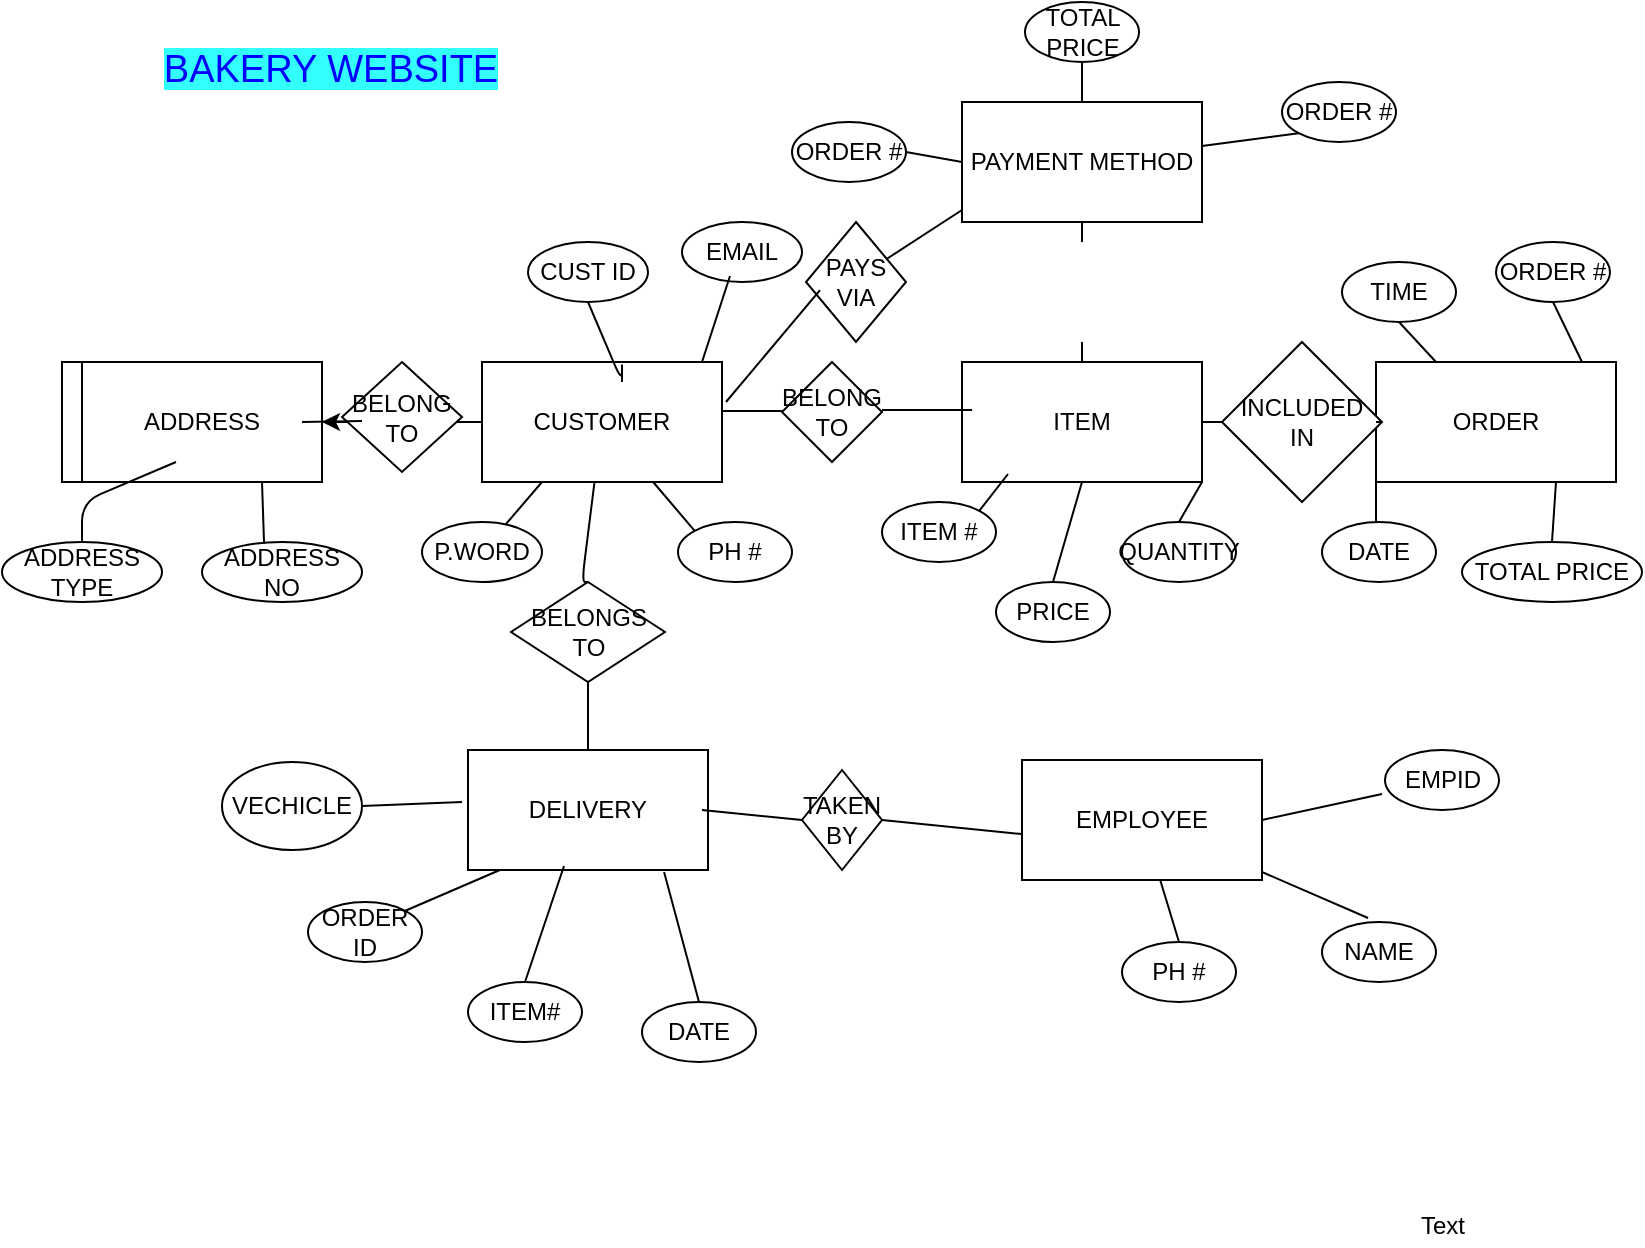 <mxfile version="12.7.9" type="github"><diagram id="C5RBs43oDa-KdzZeNtuy" name="Page-1"><mxGraphModel dx="1108" dy="433" grid="1" gridSize="10" guides="1" tooltips="1" connect="1" arrows="1" fold="1" page="0" pageScale="1" pageWidth="827" pageHeight="1169" math="0" shadow="0"><root><mxCell id="WIyWlLk6GJQsqaUBKTNV-0"/><mxCell id="WIyWlLk6GJQsqaUBKTNV-1" parent="WIyWlLk6GJQsqaUBKTNV-0"/><mxCell id="QhFR1WMacXFmvRe8H1VF-2" value="STAFF" style="rounded=0;whiteSpace=wrap;html=1;" parent="WIyWlLk6GJQsqaUBKTNV-1" vertex="1"><mxGeometry x="50" y="180" width="120" height="60" as="geometry"/></mxCell><mxCell id="QhFR1WMacXFmvRe8H1VF-28" value="" style="edgeStyle=orthogonalEdgeStyle;rounded=0;orthogonalLoop=1;jettySize=auto;html=1;" parent="WIyWlLk6GJQsqaUBKTNV-1" source="QhFR1WMacXFmvRe8H1VF-3" target="QhFR1WMacXFmvRe8H1VF-27" edge="1"><mxGeometry relative="1" as="geometry"/></mxCell><mxCell id="QhFR1WMacXFmvRe8H1VF-3" value="CUSTOMER" style="rounded=0;whiteSpace=wrap;html=1;" parent="WIyWlLk6GJQsqaUBKTNV-1" vertex="1"><mxGeometry x="260" y="180" width="120" height="60" as="geometry"/></mxCell><mxCell id="QhFR1WMacXFmvRe8H1VF-27" value="ADDRESS" style="rounded=0;whiteSpace=wrap;html=1;" parent="WIyWlLk6GJQsqaUBKTNV-1" vertex="1"><mxGeometry x="60" y="180" width="120" height="60" as="geometry"/></mxCell><mxCell id="QhFR1WMacXFmvRe8H1VF-4" value="ITEM" style="rounded=0;whiteSpace=wrap;html=1;" parent="WIyWlLk6GJQsqaUBKTNV-1" vertex="1"><mxGeometry x="500" y="180" width="120" height="60" as="geometry"/></mxCell><mxCell id="QhFR1WMacXFmvRe8H1VF-6" value="BELONG&lt;br&gt;TO" style="rhombus;whiteSpace=wrap;html=1;" parent="WIyWlLk6GJQsqaUBKTNV-1" vertex="1"><mxGeometry x="190" y="180" width="60" height="55" as="geometry"/></mxCell><mxCell id="QhFR1WMacXFmvRe8H1VF-7" value="" style="endArrow=none;html=1;" parent="WIyWlLk6GJQsqaUBKTNV-1" edge="1"><mxGeometry width="50" height="50" relative="1" as="geometry"><mxPoint x="170" y="210" as="sourcePoint"/><mxPoint x="200" y="209.5" as="targetPoint"/></mxGeometry></mxCell><mxCell id="QhFR1WMacXFmvRe8H1VF-10" value="BELONG&lt;br&gt;TO" style="rhombus;whiteSpace=wrap;html=1;" parent="WIyWlLk6GJQsqaUBKTNV-1" vertex="1"><mxGeometry x="410" y="180" width="50" height="50" as="geometry"/></mxCell><mxCell id="QhFR1WMacXFmvRe8H1VF-11" value="" style="endArrow=none;html=1;entryX=0.042;entryY=0.4;entryDx=0;entryDy=0;entryPerimeter=0;" parent="WIyWlLk6GJQsqaUBKTNV-1" target="QhFR1WMacXFmvRe8H1VF-4" edge="1"><mxGeometry width="50" height="50" relative="1" as="geometry"><mxPoint x="460" y="204" as="sourcePoint"/><mxPoint x="460" y="204.5" as="targetPoint"/></mxGeometry></mxCell><mxCell id="QhFR1WMacXFmvRe8H1VF-13" value="" style="endArrow=none;html=1;" parent="WIyWlLk6GJQsqaUBKTNV-1" edge="1"><mxGeometry width="50" height="50" relative="1" as="geometry"><mxPoint x="380" y="204.5" as="sourcePoint"/><mxPoint x="410" y="204.5" as="targetPoint"/></mxGeometry></mxCell><mxCell id="QhFR1WMacXFmvRe8H1VF-14" value="ADDRESS TYPE" style="ellipse;whiteSpace=wrap;html=1;align=center;" parent="WIyWlLk6GJQsqaUBKTNV-1" vertex="1"><mxGeometry x="20" y="270" width="80" height="30" as="geometry"/></mxCell><mxCell id="QhFR1WMacXFmvRe8H1VF-16" value="ADDRESS&lt;br&gt;NO" style="ellipse;whiteSpace=wrap;html=1;align=center;" parent="WIyWlLk6GJQsqaUBKTNV-1" vertex="1"><mxGeometry x="120" y="270" width="80" height="30" as="geometry"/></mxCell><mxCell id="QhFR1WMacXFmvRe8H1VF-17" value="P.WORD" style="ellipse;whiteSpace=wrap;html=1;align=center;" parent="WIyWlLk6GJQsqaUBKTNV-1" vertex="1"><mxGeometry x="230" y="260" width="60" height="30" as="geometry"/></mxCell><mxCell id="QhFR1WMacXFmvRe8H1VF-18" value="CUST ID" style="ellipse;whiteSpace=wrap;html=1;align=center;" parent="WIyWlLk6GJQsqaUBKTNV-1" vertex="1"><mxGeometry x="283" y="120" width="60" height="30" as="geometry"/></mxCell><mxCell id="QhFR1WMacXFmvRe8H1VF-19" value="PH #" style="ellipse;whiteSpace=wrap;html=1;align=center;" parent="WIyWlLk6GJQsqaUBKTNV-1" vertex="1"><mxGeometry x="358" y="260" width="57" height="30" as="geometry"/></mxCell><mxCell id="QhFR1WMacXFmvRe8H1VF-23" value="DELIVERY" style="rounded=0;whiteSpace=wrap;html=1;" parent="WIyWlLk6GJQsqaUBKTNV-1" vertex="1"><mxGeometry x="253" y="374" width="120" height="60" as="geometry"/></mxCell><mxCell id="QhFR1WMacXFmvRe8H1VF-24" value="EMPLOYEE" style="rounded=0;whiteSpace=wrap;html=1;" parent="WIyWlLk6GJQsqaUBKTNV-1" vertex="1"><mxGeometry x="530" y="379" width="120" height="60" as="geometry"/></mxCell><mxCell id="QhFR1WMacXFmvRe8H1VF-25" value="PAYMENT METHOD" style="rounded=0;whiteSpace=wrap;html=1;" parent="WIyWlLk6GJQsqaUBKTNV-1" vertex="1"><mxGeometry x="500" y="50" width="120" height="60" as="geometry"/></mxCell><mxCell id="QhFR1WMacXFmvRe8H1VF-30" value="TAKEN BY" style="rhombus;whiteSpace=wrap;html=1;" parent="WIyWlLk6GJQsqaUBKTNV-1" vertex="1"><mxGeometry x="420" y="384" width="40" height="50" as="geometry"/></mxCell><mxCell id="QhFR1WMacXFmvRe8H1VF-34" value="ORDER" style="rounded=0;whiteSpace=wrap;html=1;" parent="WIyWlLk6GJQsqaUBKTNV-1" vertex="1"><mxGeometry x="707" y="180" width="120" height="60" as="geometry"/></mxCell><mxCell id="QhFR1WMacXFmvRe8H1VF-35" value="INCLUDED&lt;br&gt;IN" style="rhombus;whiteSpace=wrap;html=1;" parent="WIyWlLk6GJQsqaUBKTNV-1" vertex="1"><mxGeometry x="630" y="170" width="80" height="80" as="geometry"/></mxCell><mxCell id="QhFR1WMacXFmvRe8H1VF-36" value="BELONGS&lt;br&gt;TO" style="rhombus;whiteSpace=wrap;html=1;" parent="WIyWlLk6GJQsqaUBKTNV-1" vertex="1"><mxGeometry x="274.5" y="290" width="77" height="50" as="geometry"/></mxCell><mxCell id="QhFR1WMacXFmvRe8H1VF-39" value="" style="endArrow=none;html=1;entryX=0.25;entryY=1;entryDx=0;entryDy=0;" parent="WIyWlLk6GJQsqaUBKTNV-1" source="QhFR1WMacXFmvRe8H1VF-17" target="QhFR1WMacXFmvRe8H1VF-3" edge="1"><mxGeometry width="50" height="50" relative="1" as="geometry"><mxPoint x="310" y="260" as="sourcePoint"/><mxPoint x="340" y="260" as="targetPoint"/></mxGeometry></mxCell><mxCell id="QhFR1WMacXFmvRe8H1VF-41" value="" style="endArrow=none;html=1;exitX=0.5;exitY=1;exitDx=0;exitDy=0;" parent="WIyWlLk6GJQsqaUBKTNV-1" source="QhFR1WMacXFmvRe8H1VF-18" edge="1"><mxGeometry width="50" height="50" relative="1" as="geometry"><mxPoint x="370" y="80" as="sourcePoint"/><mxPoint x="330" y="190" as="targetPoint"/><Array as="points"><mxPoint x="330" y="190"/><mxPoint x="330" y="180"/></Array></mxGeometry></mxCell><mxCell id="QhFR1WMacXFmvRe8H1VF-42" value="" style="endArrow=none;html=1;exitX=0;exitY=0;exitDx=0;exitDy=0;" parent="WIyWlLk6GJQsqaUBKTNV-1" source="QhFR1WMacXFmvRe8H1VF-19" target="QhFR1WMacXFmvRe8H1VF-3" edge="1"><mxGeometry width="50" height="50" relative="1" as="geometry"><mxPoint x="440" y="330" as="sourcePoint"/><mxPoint x="470" y="330" as="targetPoint"/></mxGeometry></mxCell><mxCell id="QhFR1WMacXFmvRe8H1VF-43" value="" style="endArrow=none;html=1;entryX=0.5;entryY=0;entryDx=0;entryDy=0;" parent="WIyWlLk6GJQsqaUBKTNV-1" source="QhFR1WMacXFmvRe8H1VF-3" target="QhFR1WMacXFmvRe8H1VF-36" edge="1"><mxGeometry width="50" height="50" relative="1" as="geometry"><mxPoint x="530" y="310" as="sourcePoint"/><mxPoint x="560" y="310" as="targetPoint"/><Array as="points"><mxPoint x="310" y="290"/></Array></mxGeometry></mxCell><mxCell id="QhFR1WMacXFmvRe8H1VF-44" value="" style="endArrow=none;html=1;exitX=0.5;exitY=0;exitDx=0;exitDy=0;entryX=0.5;entryY=1;entryDx=0;entryDy=0;" parent="WIyWlLk6GJQsqaUBKTNV-1" source="QhFR1WMacXFmvRe8H1VF-23" target="QhFR1WMacXFmvRe8H1VF-36" edge="1"><mxGeometry width="50" height="50" relative="1" as="geometry"><mxPoint x="380" y="350" as="sourcePoint"/><mxPoint x="410" y="350" as="targetPoint"/></mxGeometry></mxCell><mxCell id="QhFR1WMacXFmvRe8H1VF-45" value="" style="endArrow=none;html=1;" parent="WIyWlLk6GJQsqaUBKTNV-1" source="QhFR1WMacXFmvRe8H1VF-14" edge="1"><mxGeometry width="50" height="50" relative="1" as="geometry"><mxPoint x="140" y="360" as="sourcePoint"/><mxPoint x="107" y="230" as="targetPoint"/><Array as="points"><mxPoint x="60" y="250"/></Array></mxGeometry></mxCell><mxCell id="QhFR1WMacXFmvRe8H1VF-46" value="" style="endArrow=none;html=1;exitX=0.388;exitY=0.033;exitDx=0;exitDy=0;exitPerimeter=0;entryX=0.75;entryY=1;entryDx=0;entryDy=0;" parent="WIyWlLk6GJQsqaUBKTNV-1" source="QhFR1WMacXFmvRe8H1VF-16" target="QhFR1WMacXFmvRe8H1VF-27" edge="1"><mxGeometry width="50" height="50" relative="1" as="geometry"><mxPoint x="180" y="360" as="sourcePoint"/><mxPoint x="210" y="360" as="targetPoint"/></mxGeometry></mxCell><mxCell id="QhFR1WMacXFmvRe8H1VF-47" value="" style="endArrow=none;html=1;entryX=0;entryY=0.617;entryDx=0;entryDy=0;entryPerimeter=0;exitX=1;exitY=0.5;exitDx=0;exitDy=0;" parent="WIyWlLk6GJQsqaUBKTNV-1" source="QhFR1WMacXFmvRe8H1VF-30" target="QhFR1WMacXFmvRe8H1VF-24" edge="1"><mxGeometry width="50" height="50" relative="1" as="geometry"><mxPoint x="450" y="330" as="sourcePoint"/><mxPoint x="480" y="330" as="targetPoint"/></mxGeometry></mxCell><mxCell id="QhFR1WMacXFmvRe8H1VF-48" value="" style="endArrow=none;html=1;entryX=0;entryY=0.5;entryDx=0;entryDy=0;" parent="WIyWlLk6GJQsqaUBKTNV-1" target="QhFR1WMacXFmvRe8H1VF-30" edge="1"><mxGeometry width="50" height="50" relative="1" as="geometry"><mxPoint x="370" y="404" as="sourcePoint"/><mxPoint x="380" y="460" as="targetPoint"/></mxGeometry></mxCell><mxCell id="QhFR1WMacXFmvRe8H1VF-49" value="ORDER&lt;br&gt;ID" style="ellipse;whiteSpace=wrap;html=1;align=center;" parent="WIyWlLk6GJQsqaUBKTNV-1" vertex="1"><mxGeometry x="173" y="450" width="57" height="30" as="geometry"/></mxCell><mxCell id="QhFR1WMacXFmvRe8H1VF-50" value="ITEM#" style="ellipse;whiteSpace=wrap;html=1;align=center;" parent="WIyWlLk6GJQsqaUBKTNV-1" vertex="1"><mxGeometry x="253" y="490" width="57" height="30" as="geometry"/></mxCell><mxCell id="QhFR1WMacXFmvRe8H1VF-51" value="EMPID" style="ellipse;whiteSpace=wrap;html=1;align=center;" parent="WIyWlLk6GJQsqaUBKTNV-1" vertex="1"><mxGeometry x="711.5" y="374" width="57" height="30" as="geometry"/></mxCell><mxCell id="QhFR1WMacXFmvRe8H1VF-52" value="VECHICLE" style="ellipse;whiteSpace=wrap;html=1;align=center;" parent="WIyWlLk6GJQsqaUBKTNV-1" vertex="1"><mxGeometry x="130" y="380" width="70" height="44" as="geometry"/></mxCell><mxCell id="QhFR1WMacXFmvRe8H1VF-56" value="DATE" style="ellipse;whiteSpace=wrap;html=1;align=center;" parent="WIyWlLk6GJQsqaUBKTNV-1" vertex="1"><mxGeometry x="340" y="500" width="57" height="30" as="geometry"/></mxCell><mxCell id="QhFR1WMacXFmvRe8H1VF-63" value="" style="endArrow=none;html=1;exitX=1;exitY=0.5;exitDx=0;exitDy=0;" parent="WIyWlLk6GJQsqaUBKTNV-1" source="QhFR1WMacXFmvRe8H1VF-52" edge="1"><mxGeometry width="50" height="50" relative="1" as="geometry"><mxPoint x="40" y="440" as="sourcePoint"/><mxPoint x="250" y="400" as="targetPoint"/></mxGeometry></mxCell><mxCell id="QhFR1WMacXFmvRe8H1VF-64" value="" style="endArrow=none;html=1;entryX=0.133;entryY=1;entryDx=0;entryDy=0;entryPerimeter=0;exitX=1;exitY=0;exitDx=0;exitDy=0;" parent="WIyWlLk6GJQsqaUBKTNV-1" source="QhFR1WMacXFmvRe8H1VF-49" target="QhFR1WMacXFmvRe8H1VF-23" edge="1"><mxGeometry width="50" height="50" relative="1" as="geometry"><mxPoint x="80" y="550" as="sourcePoint"/><mxPoint x="150" y="557.02" as="targetPoint"/></mxGeometry></mxCell><mxCell id="QhFR1WMacXFmvRe8H1VF-67" value="" style="endArrow=none;html=1;entryX=0.4;entryY=0.967;entryDx=0;entryDy=0;entryPerimeter=0;exitX=0.5;exitY=0;exitDx=0;exitDy=0;" parent="WIyWlLk6GJQsqaUBKTNV-1" source="QhFR1WMacXFmvRe8H1VF-50" target="QhFR1WMacXFmvRe8H1VF-23" edge="1"><mxGeometry width="50" height="50" relative="1" as="geometry"><mxPoint x="270" y="580" as="sourcePoint"/><mxPoint x="340" y="587.02" as="targetPoint"/></mxGeometry></mxCell><mxCell id="QhFR1WMacXFmvRe8H1VF-68" value="" style="endArrow=none;html=1;entryX=0.817;entryY=1.017;entryDx=0;entryDy=0;entryPerimeter=0;exitX=0.5;exitY=0;exitDx=0;exitDy=0;" parent="WIyWlLk6GJQsqaUBKTNV-1" source="QhFR1WMacXFmvRe8H1VF-56" target="QhFR1WMacXFmvRe8H1VF-23" edge="1"><mxGeometry width="50" height="50" relative="1" as="geometry"><mxPoint x="370" y="580" as="sourcePoint"/><mxPoint x="440" y="587.02" as="targetPoint"/></mxGeometry></mxCell><mxCell id="QhFR1WMacXFmvRe8H1VF-69" value="" style="endArrow=none;html=1;exitX=1;exitY=0.5;exitDx=0;exitDy=0;" parent="WIyWlLk6GJQsqaUBKTNV-1" source="QhFR1WMacXFmvRe8H1VF-24" edge="1"><mxGeometry width="50" height="50" relative="1" as="geometry"><mxPoint x="420" y="560" as="sourcePoint"/><mxPoint x="710" y="396" as="targetPoint"/></mxGeometry></mxCell><mxCell id="QhFR1WMacXFmvRe8H1VF-70" value="Text" style="text;html=1;align=center;verticalAlign=middle;resizable=0;points=[];autosize=1;" parent="WIyWlLk6GJQsqaUBKTNV-1" vertex="1"><mxGeometry x="720" y="602" width="40" height="20" as="geometry"/></mxCell><mxCell id="QhFR1WMacXFmvRe8H1VF-71" value="NAME" style="ellipse;whiteSpace=wrap;html=1;align=center;" parent="WIyWlLk6GJQsqaUBKTNV-1" vertex="1"><mxGeometry x="680" y="460" width="57" height="30" as="geometry"/></mxCell><mxCell id="QhFR1WMacXFmvRe8H1VF-72" value="PH #" style="ellipse;whiteSpace=wrap;html=1;align=center;" parent="WIyWlLk6GJQsqaUBKTNV-1" vertex="1"><mxGeometry x="580" y="470" width="57" height="30" as="geometry"/></mxCell><mxCell id="QhFR1WMacXFmvRe8H1VF-73" value="" style="endArrow=none;html=1;entryX=0.5;entryY=0;entryDx=0;entryDy=0;" parent="WIyWlLk6GJQsqaUBKTNV-1" source="QhFR1WMacXFmvRe8H1VF-24" target="QhFR1WMacXFmvRe8H1VF-72" edge="1"><mxGeometry width="50" height="50" relative="1" as="geometry"><mxPoint x="480" y="470" as="sourcePoint"/><mxPoint x="550" y="477.02" as="targetPoint"/></mxGeometry></mxCell><mxCell id="QhFR1WMacXFmvRe8H1VF-74" value="" style="endArrow=none;html=1;exitX=0.404;exitY=-0.067;exitDx=0;exitDy=0;exitPerimeter=0;" parent="WIyWlLk6GJQsqaUBKTNV-1" source="QhFR1WMacXFmvRe8H1VF-71" target="QhFR1WMacXFmvRe8H1VF-24" edge="1"><mxGeometry width="50" height="50" relative="1" as="geometry"><mxPoint x="720" y="430" as="sourcePoint"/><mxPoint x="790" y="437.02" as="targetPoint"/></mxGeometry></mxCell><mxCell id="QhFR1WMacXFmvRe8H1VF-75" value="" style="endArrow=none;html=1;entryX=0;entryY=0.5;entryDx=0;entryDy=0;exitX=1;exitY=0.5;exitDx=0;exitDy=0;" parent="WIyWlLk6GJQsqaUBKTNV-1" source="QhFR1WMacXFmvRe8H1VF-35" target="QhFR1WMacXFmvRe8H1VF-34" edge="1"><mxGeometry width="50" height="50" relative="1" as="geometry"><mxPoint x="670" y="260" as="sourcePoint"/><mxPoint x="740" y="267.02" as="targetPoint"/></mxGeometry></mxCell><mxCell id="QhFR1WMacXFmvRe8H1VF-76" value="" style="endArrow=none;html=1;entryX=0;entryY=0.5;entryDx=0;entryDy=0;exitX=1;exitY=0.5;exitDx=0;exitDy=0;" parent="WIyWlLk6GJQsqaUBKTNV-1" source="QhFR1WMacXFmvRe8H1VF-4" target="QhFR1WMacXFmvRe8H1VF-35" edge="1"><mxGeometry width="50" height="50" relative="1" as="geometry"><mxPoint x="610" y="300" as="sourcePoint"/><mxPoint x="680" y="307.02" as="targetPoint"/></mxGeometry></mxCell><mxCell id="QhFR1WMacXFmvRe8H1VF-77" value="ORDER #" style="ellipse;whiteSpace=wrap;html=1;align=center;" parent="WIyWlLk6GJQsqaUBKTNV-1" vertex="1"><mxGeometry x="660" y="40" width="57" height="30" as="geometry"/></mxCell><mxCell id="QhFR1WMacXFmvRe8H1VF-79" value="TOTAL PRICE" style="ellipse;whiteSpace=wrap;html=1;align=center;" parent="WIyWlLk6GJQsqaUBKTNV-1" vertex="1"><mxGeometry x="531.5" width="57" height="30" as="geometry"/></mxCell><mxCell id="QhFR1WMacXFmvRe8H1VF-80" value="ORDER #" style="ellipse;whiteSpace=wrap;html=1;align=center;" parent="WIyWlLk6GJQsqaUBKTNV-1" vertex="1"><mxGeometry x="415" y="60" width="57" height="30" as="geometry"/></mxCell><mxCell id="QhFR1WMacXFmvRe8H1VF-81" value="" style="endArrow=none;html=1;entryX=0.5;entryY=0;entryDx=0;entryDy=0;exitX=0.5;exitY=1;exitDx=0;exitDy=0;" parent="WIyWlLk6GJQsqaUBKTNV-1" source="QhFR1WMacXFmvRe8H1VF-79" target="QhFR1WMacXFmvRe8H1VF-25" edge="1"><mxGeometry width="50" height="50" relative="1" as="geometry"><mxPoint x="490" y="40" as="sourcePoint"/><mxPoint x="526.04" y="40" as="targetPoint"/></mxGeometry></mxCell><mxCell id="QhFR1WMacXFmvRe8H1VF-82" value="" style="endArrow=none;html=1;exitX=1;exitY=0.5;exitDx=0;exitDy=0;" parent="WIyWlLk6GJQsqaUBKTNV-1" source="QhFR1WMacXFmvRe8H1VF-80" edge="1"><mxGeometry width="50" height="50" relative="1" as="geometry"><mxPoint x="470" y="90" as="sourcePoint"/><mxPoint x="500" y="80" as="targetPoint"/></mxGeometry></mxCell><mxCell id="QhFR1WMacXFmvRe8H1VF-83" value="" style="endArrow=none;html=1;entryX=0;entryY=1;entryDx=0;entryDy=0;" parent="WIyWlLk6GJQsqaUBKTNV-1" source="QhFR1WMacXFmvRe8H1VF-25" target="QhFR1WMacXFmvRe8H1VF-77" edge="1"><mxGeometry width="50" height="50" relative="1" as="geometry"><mxPoint x="650" y="90" as="sourcePoint"/><mxPoint x="686.04" y="90" as="targetPoint"/></mxGeometry></mxCell><mxCell id="QhFR1WMacXFmvRe8H1VF-84" value="" style="endArrow=none;html=1;entryX=0.5;entryY=1;entryDx=0;entryDy=0;exitX=0.5;exitY=0;exitDx=0;exitDy=0;" parent="WIyWlLk6GJQsqaUBKTNV-1" target="QhFR1WMacXFmvRe8H1VF-25" edge="1"><mxGeometry width="50" height="50" relative="1" as="geometry"><mxPoint x="560" y="120" as="sourcePoint"/><mxPoint x="646.04" y="140" as="targetPoint"/></mxGeometry></mxCell><mxCell id="QhFR1WMacXFmvRe8H1VF-85" value="" style="endArrow=none;html=1;exitX=0.5;exitY=1;exitDx=0;exitDy=0;" parent="WIyWlLk6GJQsqaUBKTNV-1" target="QhFR1WMacXFmvRe8H1VF-4" edge="1"><mxGeometry width="50" height="50" relative="1" as="geometry"><mxPoint x="560" y="170" as="sourcePoint"/><mxPoint x="666.04" y="160" as="targetPoint"/></mxGeometry></mxCell><mxCell id="QhFR1WMacXFmvRe8H1VF-86" value="TOTAL PRICE" style="ellipse;whiteSpace=wrap;html=1;align=center;" parent="WIyWlLk6GJQsqaUBKTNV-1" vertex="1"><mxGeometry x="750" y="270" width="90" height="30" as="geometry"/></mxCell><mxCell id="QhFR1WMacXFmvRe8H1VF-87" value="DATE" style="ellipse;whiteSpace=wrap;html=1;align=center;" parent="WIyWlLk6GJQsqaUBKTNV-1" vertex="1"><mxGeometry x="680" y="260" width="57" height="30" as="geometry"/></mxCell><mxCell id="QhFR1WMacXFmvRe8H1VF-89" value="ORDER #" style="ellipse;whiteSpace=wrap;html=1;align=center;" parent="WIyWlLk6GJQsqaUBKTNV-1" vertex="1"><mxGeometry x="767" y="120" width="57" height="30" as="geometry"/></mxCell><mxCell id="QhFR1WMacXFmvRe8H1VF-90" value="TIME" style="ellipse;whiteSpace=wrap;html=1;align=center;" parent="WIyWlLk6GJQsqaUBKTNV-1" vertex="1"><mxGeometry x="690" y="130" width="57" height="30" as="geometry"/></mxCell><mxCell id="QhFR1WMacXFmvRe8H1VF-92" value="" style="endArrow=none;html=1;exitX=0;exitY=1;exitDx=0;exitDy=0;" parent="WIyWlLk6GJQsqaUBKTNV-1" source="QhFR1WMacXFmvRe8H1VF-34" edge="1"><mxGeometry width="50" height="50" relative="1" as="geometry"><mxPoint x="750" y="310" as="sourcePoint"/><mxPoint x="707" y="260" as="targetPoint"/></mxGeometry></mxCell><mxCell id="QhFR1WMacXFmvRe8H1VF-93" value="" style="endArrow=none;html=1;exitX=0.75;exitY=1;exitDx=0;exitDy=0;entryX=0.5;entryY=0;entryDx=0;entryDy=0;" parent="WIyWlLk6GJQsqaUBKTNV-1" source="QhFR1WMacXFmvRe8H1VF-34" target="QhFR1WMacXFmvRe8H1VF-86" edge="1"><mxGeometry width="50" height="50" relative="1" as="geometry"><mxPoint x="820" y="360" as="sourcePoint"/><mxPoint x="766.972" y="337.016" as="targetPoint"/></mxGeometry></mxCell><mxCell id="QhFR1WMacXFmvRe8H1VF-94" value="" style="endArrow=none;html=1;exitX=0.5;exitY=1;exitDx=0;exitDy=0;" parent="WIyWlLk6GJQsqaUBKTNV-1" source="QhFR1WMacXFmvRe8H1VF-89" edge="1"><mxGeometry width="50" height="50" relative="1" as="geometry"><mxPoint x="750" y="90" as="sourcePoint"/><mxPoint x="810" y="180" as="targetPoint"/></mxGeometry></mxCell><mxCell id="QhFR1WMacXFmvRe8H1VF-95" value="" style="endArrow=none;html=1;exitX=0.25;exitY=0;exitDx=0;exitDy=0;entryX=0.5;entryY=1;entryDx=0;entryDy=0;" parent="WIyWlLk6GJQsqaUBKTNV-1" source="QhFR1WMacXFmvRe8H1VF-34" target="QhFR1WMacXFmvRe8H1VF-90" edge="1"><mxGeometry width="50" height="50" relative="1" as="geometry"><mxPoint x="660" y="140" as="sourcePoint"/><mxPoint x="606.972" y="117.016" as="targetPoint"/></mxGeometry></mxCell><mxCell id="QhFR1WMacXFmvRe8H1VF-96" value="EMAIL" style="ellipse;whiteSpace=wrap;html=1;align=center;" parent="WIyWlLk6GJQsqaUBKTNV-1" vertex="1"><mxGeometry x="360" y="110" width="60" height="30" as="geometry"/></mxCell><mxCell id="QhFR1WMacXFmvRe8H1VF-97" value="" style="endArrow=none;html=1;exitX=0.4;exitY=0.9;exitDx=0;exitDy=0;exitPerimeter=0;" parent="WIyWlLk6GJQsqaUBKTNV-1" source="QhFR1WMacXFmvRe8H1VF-96" edge="1"><mxGeometry width="50" height="50" relative="1" as="geometry"><mxPoint x="370" y="150" as="sourcePoint"/><mxPoint x="370" y="180" as="targetPoint"/><Array as="points"/></mxGeometry></mxCell><mxCell id="QhFR1WMacXFmvRe8H1VF-99" value="QUANTITY" style="ellipse;whiteSpace=wrap;html=1;align=center;" parent="WIyWlLk6GJQsqaUBKTNV-1" vertex="1"><mxGeometry x="580" y="260" width="57" height="30" as="geometry"/></mxCell><mxCell id="QhFR1WMacXFmvRe8H1VF-100" value="ITEM #" style="ellipse;whiteSpace=wrap;html=1;align=center;" parent="WIyWlLk6GJQsqaUBKTNV-1" vertex="1"><mxGeometry x="460" y="250" width="57" height="30" as="geometry"/></mxCell><mxCell id="QhFR1WMacXFmvRe8H1VF-104" value="" style="endArrow=none;html=1;exitX=1;exitY=0;exitDx=0;exitDy=0;" parent="WIyWlLk6GJQsqaUBKTNV-1" source="QhFR1WMacXFmvRe8H1VF-100" edge="1"><mxGeometry width="50" height="50" relative="1" as="geometry"><mxPoint x="520" y="268" as="sourcePoint"/><mxPoint x="523" y="236" as="targetPoint"/></mxGeometry></mxCell><mxCell id="QhFR1WMacXFmvRe8H1VF-105" value="" style="endArrow=none;html=1;entryX=0.5;entryY=0;entryDx=0;entryDy=0;exitX=1;exitY=1;exitDx=0;exitDy=0;" parent="WIyWlLk6GJQsqaUBKTNV-1" source="QhFR1WMacXFmvRe8H1VF-4" target="QhFR1WMacXFmvRe8H1VF-99" edge="1"><mxGeometry width="50" height="50" relative="1" as="geometry"><mxPoint x="609" y="245" as="sourcePoint"/><mxPoint x="615.04" y="240" as="targetPoint"/></mxGeometry></mxCell><mxCell id="QhFR1WMacXFmvRe8H1VF-108" value="PRICE" style="ellipse;whiteSpace=wrap;html=1;align=center;" parent="WIyWlLk6GJQsqaUBKTNV-1" vertex="1"><mxGeometry x="517" y="290" width="57" height="30" as="geometry"/></mxCell><mxCell id="QhFR1WMacXFmvRe8H1VF-110" value="" style="endArrow=none;html=1;entryX=0.5;entryY=1;entryDx=0;entryDy=0;exitX=0.5;exitY=0;exitDx=0;exitDy=0;" parent="WIyWlLk6GJQsqaUBKTNV-1" source="QhFR1WMacXFmvRe8H1VF-108" target="QhFR1WMacXFmvRe8H1VF-4" edge="1"><mxGeometry width="50" height="50" relative="1" as="geometry"><mxPoint x="620" y="330" as="sourcePoint"/><mxPoint x="690" y="337.02" as="targetPoint"/></mxGeometry></mxCell><mxCell id="QhFR1WMacXFmvRe8H1VF-112" value="&lt;font color=&quot;#0000ff&quot;&gt;&lt;span style=&quot;font-size: 19px ; background-color: rgb(51 , 255 , 255)&quot;&gt;BAKERY WEBSITE&lt;/span&gt;&lt;/font&gt;" style="text;html=1;align=center;verticalAlign=middle;resizable=0;points=[];autosize=1;" parent="WIyWlLk6GJQsqaUBKTNV-1" vertex="1"><mxGeometry x="94" y="24" width="180" height="20" as="geometry"/></mxCell><mxCell id="3ff_CRYVydYAvzL2YdH7-5" value="" style="endArrow=none;html=1;" parent="WIyWlLk6GJQsqaUBKTNV-1" edge="1"><mxGeometry width="50" height="50" relative="1" as="geometry"><mxPoint x="460" y="130" as="sourcePoint"/><mxPoint x="500" y="104" as="targetPoint"/></mxGeometry></mxCell><mxCell id="3ff_CRYVydYAvzL2YdH7-6" value="PAYS&lt;br&gt;VIA" style="rhombus;whiteSpace=wrap;html=1;" parent="WIyWlLk6GJQsqaUBKTNV-1" vertex="1"><mxGeometry x="422" y="110" width="50" height="60" as="geometry"/></mxCell><mxCell id="3ff_CRYVydYAvzL2YdH7-7" value="" style="endArrow=none;html=1;entryX=0.14;entryY=0.567;entryDx=0;entryDy=0;entryPerimeter=0;" parent="WIyWlLk6GJQsqaUBKTNV-1" target="3ff_CRYVydYAvzL2YdH7-6" edge="1"><mxGeometry width="50" height="50" relative="1" as="geometry"><mxPoint x="382" y="200" as="sourcePoint"/><mxPoint x="422" y="150" as="targetPoint"/></mxGeometry></mxCell></root></mxGraphModel></diagram></mxfile>
